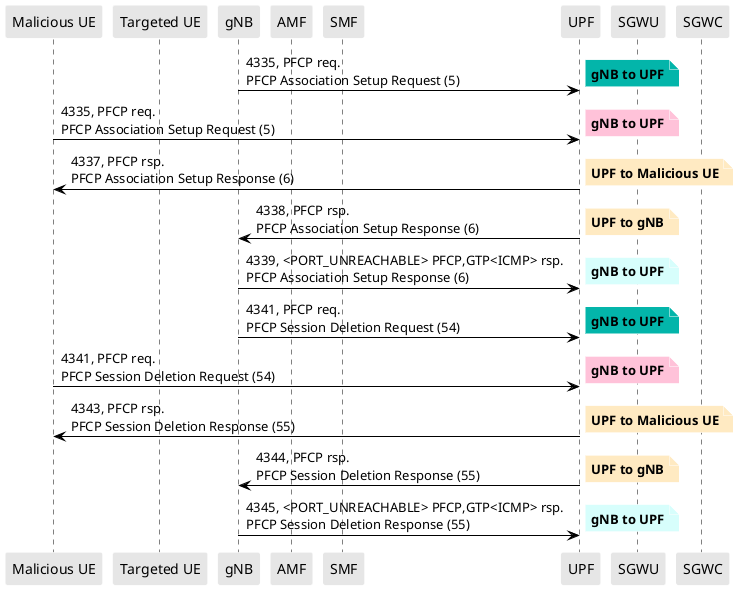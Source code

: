 @startuml
skinparam shadowing false
skinparam NoteBorderColor white
skinparam sequence {
    ArrowColor black
    LifeLineBorderColor black
    LifeLineBackgroundColor black
    ParticipantBorderColor white
    ParticipantBackgroundColor #e6e6e6
}

participant "Malicious UE"
participant "Targeted UE"
participant "gNB"
participant "AMF"
participant "SMF"
participant "UPF"
participant "SGWU"
participant "SGWC"

"gNB" -> "UPF": 4335, PFCP req.\nPFCP Association Setup Request (5)

note right #03B5AA
**gNB to UPF**
end note

"Malicious UE" -> "UPF": 4335, PFCP req.\nPFCP Association Setup Request (5)

note right #FFC2D9
**gNB to UPF**
end note

"UPF" -> "Malicious UE": 4337, PFCP rsp.\nPFCP Association Setup Response (6)

note right #FFEAC2
**UPF to Malicious UE**
end note

"UPF" -> "gNB": 4338, PFCP rsp.\nPFCP Association Setup Response (6)

note right #FFEAC2
**UPF to gNB**
end note

"gNB" -> "UPF": 4339, <PORT_UNREACHABLE> PFCP,GTP<ICMP> rsp.\nPFCP Association Setup Response (6)

note right #D7FEFC
**gNB to UPF**
end note

"gNB" -> "UPF": 4341, PFCP req.\nPFCP Session Deletion Request (54)

note right #03B5AA
**gNB to UPF**
end note

"Malicious UE" -> "UPF": 4341, PFCP req.\nPFCP Session Deletion Request (54)

note right #FFC2D9
**gNB to UPF**
end note


"UPF" -> "Malicious UE": 4343, PFCP rsp.\nPFCP Session Deletion Response (55)

note right #FFEAC2
**UPF to Malicious UE**
end note

"UPF" -> "gNB": 4344, PFCP rsp.\nPFCP Session Deletion Response (55)

note right #FFEAC2
**UPF to gNB**
end note

"gNB" -> "UPF": 4345, <PORT_UNREACHABLE> PFCP,GTP<ICMP> rsp.\nPFCP Session Deletion Response (55)

note right #D7FEFC
**gNB to UPF**
end note


@enduml
